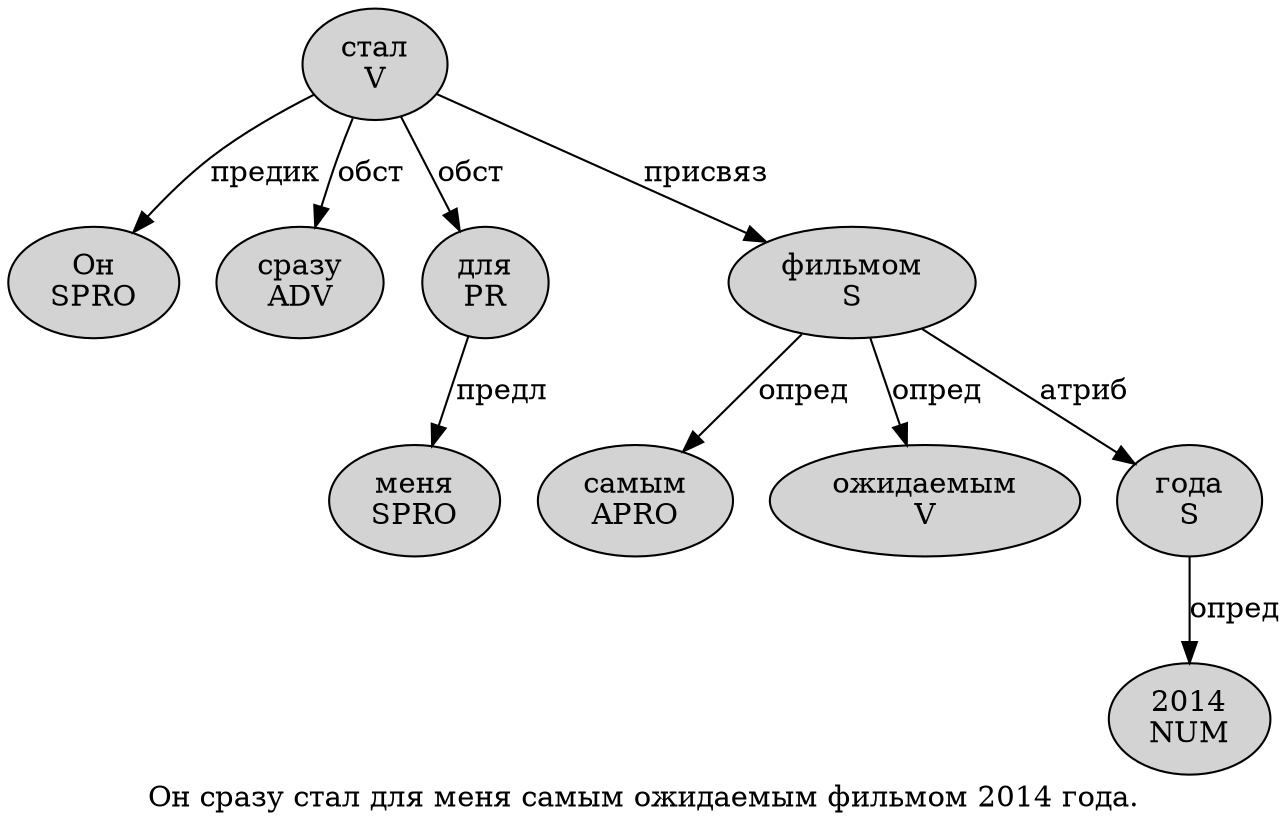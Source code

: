 digraph SENTENCE_4442 {
	graph [label="Он сразу стал для меня самым ожидаемым фильмом 2014 года."]
	node [style=filled]
		0 [label="Он
SPRO" color="" fillcolor=lightgray penwidth=1 shape=ellipse]
		1 [label="сразу
ADV" color="" fillcolor=lightgray penwidth=1 shape=ellipse]
		2 [label="стал
V" color="" fillcolor=lightgray penwidth=1 shape=ellipse]
		3 [label="для
PR" color="" fillcolor=lightgray penwidth=1 shape=ellipse]
		4 [label="меня
SPRO" color="" fillcolor=lightgray penwidth=1 shape=ellipse]
		5 [label="самым
APRO" color="" fillcolor=lightgray penwidth=1 shape=ellipse]
		6 [label="ожидаемым
V" color="" fillcolor=lightgray penwidth=1 shape=ellipse]
		7 [label="фильмом
S" color="" fillcolor=lightgray penwidth=1 shape=ellipse]
		8 [label="2014
NUM" color="" fillcolor=lightgray penwidth=1 shape=ellipse]
		9 [label="года
S" color="" fillcolor=lightgray penwidth=1 shape=ellipse]
			2 -> 0 [label="предик"]
			2 -> 1 [label="обст"]
			2 -> 3 [label="обст"]
			2 -> 7 [label="присвяз"]
			7 -> 5 [label="опред"]
			7 -> 6 [label="опред"]
			7 -> 9 [label="атриб"]
			3 -> 4 [label="предл"]
			9 -> 8 [label="опред"]
}